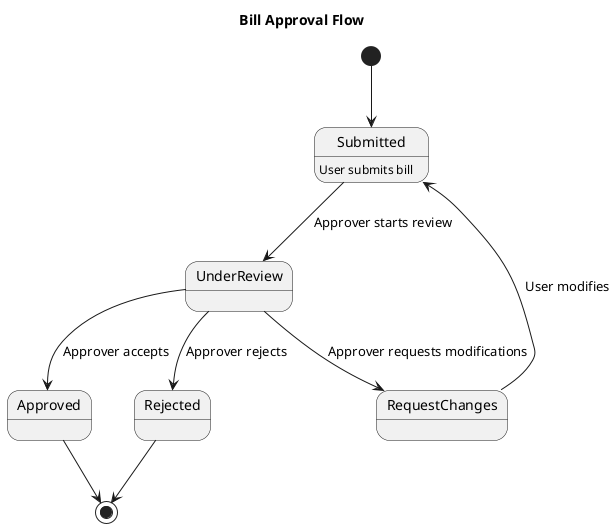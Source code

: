 @startuml "Bill Approval State Diagram"

title Bill Approval Flow

[*] --> Submitted
Submitted: User submits bill
Submitted --> UnderReview: Approver starts review

UnderReview --> Approved: Approver accepts
UnderReview --> Rejected: Approver rejects
UnderReview --> RequestChanges: Approver requests modifications

RequestChanges --> Submitted: User modifies

Approved --> [*]
Rejected --> [*]

@enduml